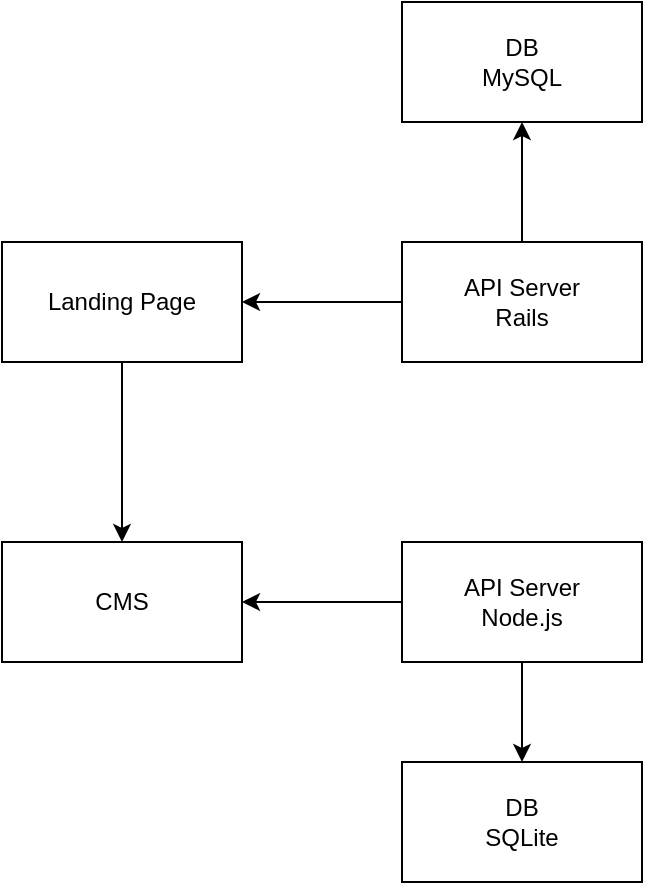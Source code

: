 <mxfile version="13.0.9" type="github"><diagram id="OY_FvBxqt26cwuGbVFrA" name="Page-1"><mxGraphModel dx="1186" dy="711" grid="1" gridSize="10" guides="1" tooltips="1" connect="1" arrows="1" fold="1" page="1" pageScale="1" pageWidth="827" pageHeight="1169" math="0" shadow="0"><root><mxCell id="0"/><mxCell id="1" parent="0"/><mxCell id="V2KeBS0EIR218T7irFaz-14" style="edgeStyle=orthogonalEdgeStyle;rounded=0;orthogonalLoop=1;jettySize=auto;html=1;" edge="1" parent="1" source="V2KeBS0EIR218T7irFaz-1" target="V2KeBS0EIR218T7irFaz-4"><mxGeometry relative="1" as="geometry"/></mxCell><mxCell id="V2KeBS0EIR218T7irFaz-1" value="Landing Page" style="rounded=0;whiteSpace=wrap;html=1;" vertex="1" parent="1"><mxGeometry x="160" y="220" width="120" height="60" as="geometry"/></mxCell><mxCell id="V2KeBS0EIR218T7irFaz-3" value="&lt;div&gt;DB&lt;/div&gt;&lt;div&gt;SQLite&lt;br&gt;&lt;/div&gt;" style="rounded=0;whiteSpace=wrap;html=1;" vertex="1" parent="1"><mxGeometry x="360" y="480" width="120" height="60" as="geometry"/></mxCell><mxCell id="V2KeBS0EIR218T7irFaz-4" value="CMS" style="rounded=0;whiteSpace=wrap;html=1;" vertex="1" parent="1"><mxGeometry x="160" y="370" width="120" height="60" as="geometry"/></mxCell><mxCell id="V2KeBS0EIR218T7irFaz-10" style="edgeStyle=orthogonalEdgeStyle;rounded=0;orthogonalLoop=1;jettySize=auto;html=1;" edge="1" parent="1" source="V2KeBS0EIR218T7irFaz-5" target="V2KeBS0EIR218T7irFaz-4"><mxGeometry relative="1" as="geometry"/></mxCell><mxCell id="V2KeBS0EIR218T7irFaz-12" style="edgeStyle=orthogonalEdgeStyle;rounded=0;orthogonalLoop=1;jettySize=auto;html=1;" edge="1" parent="1" source="V2KeBS0EIR218T7irFaz-5" target="V2KeBS0EIR218T7irFaz-3"><mxGeometry relative="1" as="geometry"/></mxCell><mxCell id="V2KeBS0EIR218T7irFaz-5" value="&lt;div&gt;API Server&lt;/div&gt;&lt;div&gt;Node.js&lt;br&gt;&lt;/div&gt;" style="rounded=0;whiteSpace=wrap;html=1;" vertex="1" parent="1"><mxGeometry x="360" y="370" width="120" height="60" as="geometry"/></mxCell><mxCell id="V2KeBS0EIR218T7irFaz-8" style="edgeStyle=orthogonalEdgeStyle;rounded=0;orthogonalLoop=1;jettySize=auto;html=1;entryX=1;entryY=0.5;entryDx=0;entryDy=0;" edge="1" parent="1" source="V2KeBS0EIR218T7irFaz-6" target="V2KeBS0EIR218T7irFaz-1"><mxGeometry relative="1" as="geometry"/></mxCell><mxCell id="V2KeBS0EIR218T7irFaz-13" style="edgeStyle=orthogonalEdgeStyle;rounded=0;orthogonalLoop=1;jettySize=auto;html=1;entryX=0.5;entryY=1;entryDx=0;entryDy=0;" edge="1" parent="1" source="V2KeBS0EIR218T7irFaz-6" target="V2KeBS0EIR218T7irFaz-7"><mxGeometry relative="1" as="geometry"/></mxCell><mxCell id="V2KeBS0EIR218T7irFaz-6" value="&lt;div&gt;API Server&lt;/div&gt;&lt;div&gt;Rails&lt;br&gt;&lt;/div&gt;" style="rounded=0;whiteSpace=wrap;html=1;" vertex="1" parent="1"><mxGeometry x="360" y="220" width="120" height="60" as="geometry"/></mxCell><mxCell id="V2KeBS0EIR218T7irFaz-7" value="&lt;div&gt;DB&lt;/div&gt;&lt;div&gt;MySQL&lt;br&gt;&lt;/div&gt;" style="rounded=0;whiteSpace=wrap;html=1;" vertex="1" parent="1"><mxGeometry x="360" y="100" width="120" height="60" as="geometry"/></mxCell></root></mxGraphModel></diagram></mxfile>